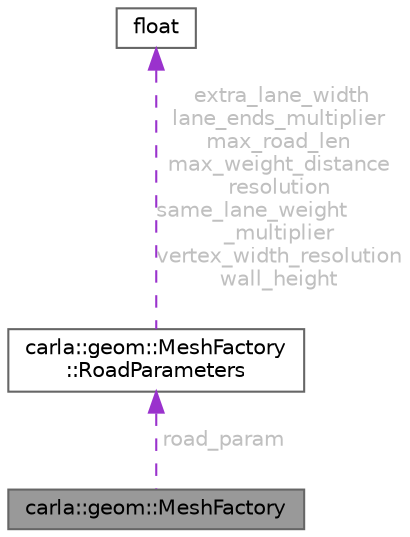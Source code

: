 digraph "carla::geom::MeshFactory"
{
 // INTERACTIVE_SVG=YES
 // LATEX_PDF_SIZE
  bgcolor="transparent";
  edge [fontname=Helvetica,fontsize=10,labelfontname=Helvetica,labelfontsize=10];
  node [fontname=Helvetica,fontsize=10,shape=box,height=0.2,width=0.4];
  Node1 [id="Node000001",label="carla::geom::MeshFactory",height=0.2,width=0.4,color="gray40", fillcolor="grey60", style="filled", fontcolor="black",tooltip="Mesh helper generator"];
  Node2 -> Node1 [id="edge1_Node000001_Node000002",dir="back",color="darkorchid3",style="dashed",tooltip=" ",label=" road_param",fontcolor="grey" ];
  Node2 [id="Node000002",label="carla::geom::MeshFactory\l::RoadParameters",height=0.2,width=0.4,color="gray40", fillcolor="white", style="filled",URL="$d6/d60/structcarla_1_1geom_1_1MeshFactory_1_1RoadParameters.html",tooltip="Parameters for the road generation"];
  Node3 -> Node2 [id="edge2_Node000002_Node000003",dir="back",color="darkorchid3",style="dashed",tooltip=" ",label=" extra_lane_width\nlane_ends_multiplier\nmax_road_len\nmax_weight_distance\nresolution\nsame_lane_weight\l_multiplier\nvertex_width_resolution\nwall_height",fontcolor="grey" ];
  Node3 [id="Node000003",label="float",height=0.2,width=0.4,color="gray40", fillcolor="white", style="filled",tooltip=" "];
}
